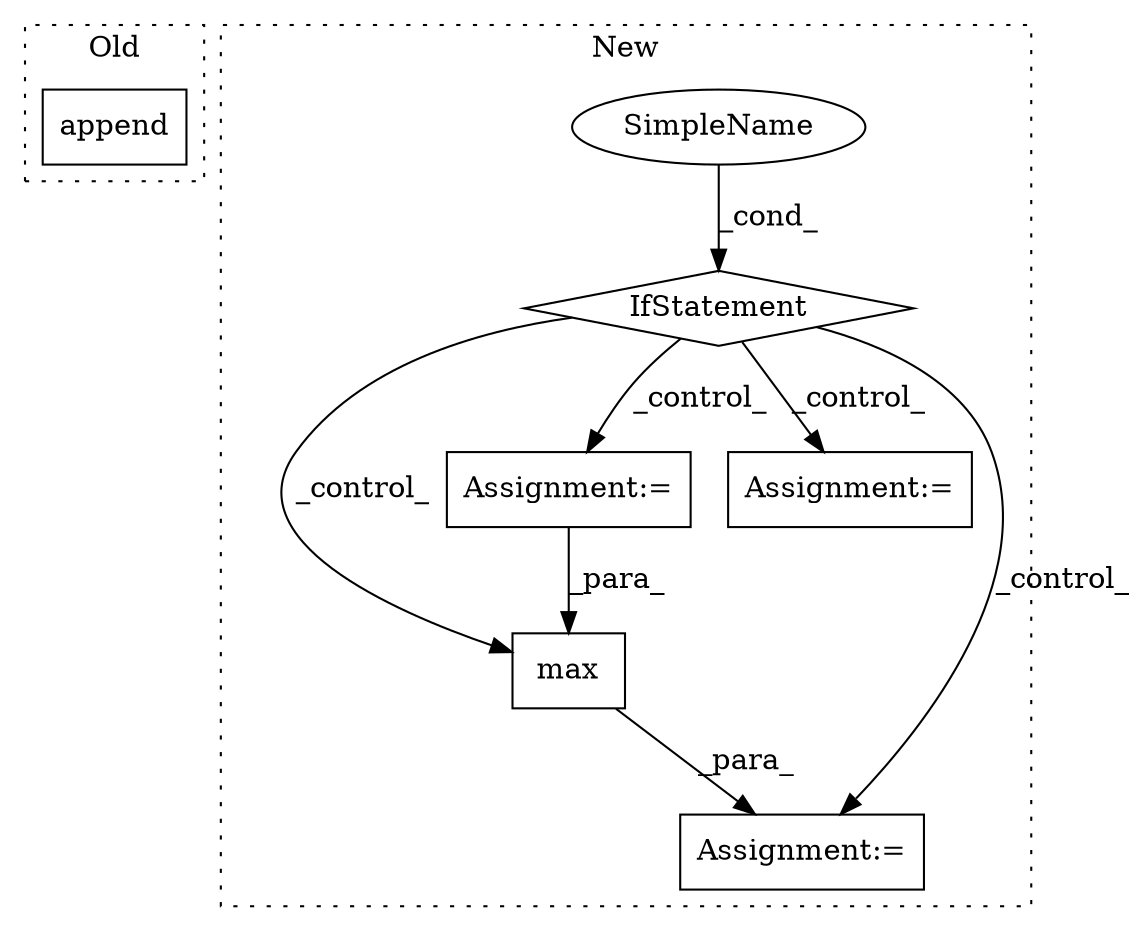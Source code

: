 digraph G {
subgraph cluster0 {
1 [label="append" a="32" s="304,329" l="7,1" shape="box"];
label = "Old";
style="dotted";
}
subgraph cluster1 {
2 [label="max" a="32" s="3509,3542" l="4,1" shape="box"];
3 [label="Assignment:=" a="7" s="3502" l="1" shape="box"];
4 [label="SimpleName" a="42" s="" l="" shape="ellipse"];
5 [label="Assignment:=" a="7" s="2979,3063" l="61,2" shape="box"];
6 [label="IfStatement" a="25" s="2807,2833" l="4,2" shape="diamond"];
7 [label="Assignment:=" a="7" s="3278" l="1" shape="box"];
label = "New";
style="dotted";
}
2 -> 3 [label="_para_"];
4 -> 6 [label="_cond_"];
6 -> 5 [label="_control_"];
6 -> 2 [label="_control_"];
6 -> 3 [label="_control_"];
6 -> 7 [label="_control_"];
7 -> 2 [label="_para_"];
}
